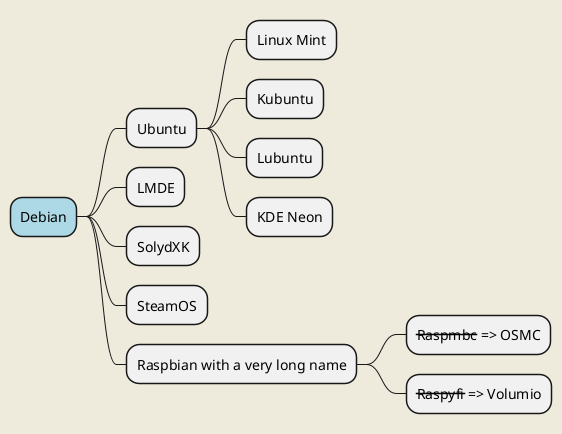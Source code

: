 @startmindmap

skinparam backgroundColor #EEEBDC

*[#lightblue] Debian
** Ubuntu
*** Linux Mint
*** Kubuntu
*** Lubuntu
*** KDE Neon
** LMDE
** SolydXK
** SteamOS
** Raspbian with a very long name
*** <s>Raspmbc</s> => OSMC
*** <s>Raspyfi</s> => Volumio

'较长的节点可以通过:和;来达到换行的效果, 没有换行就不能使用.
'比如**:other template <typename T>
'  class cname{
'  ...
'  };
@endmindmap